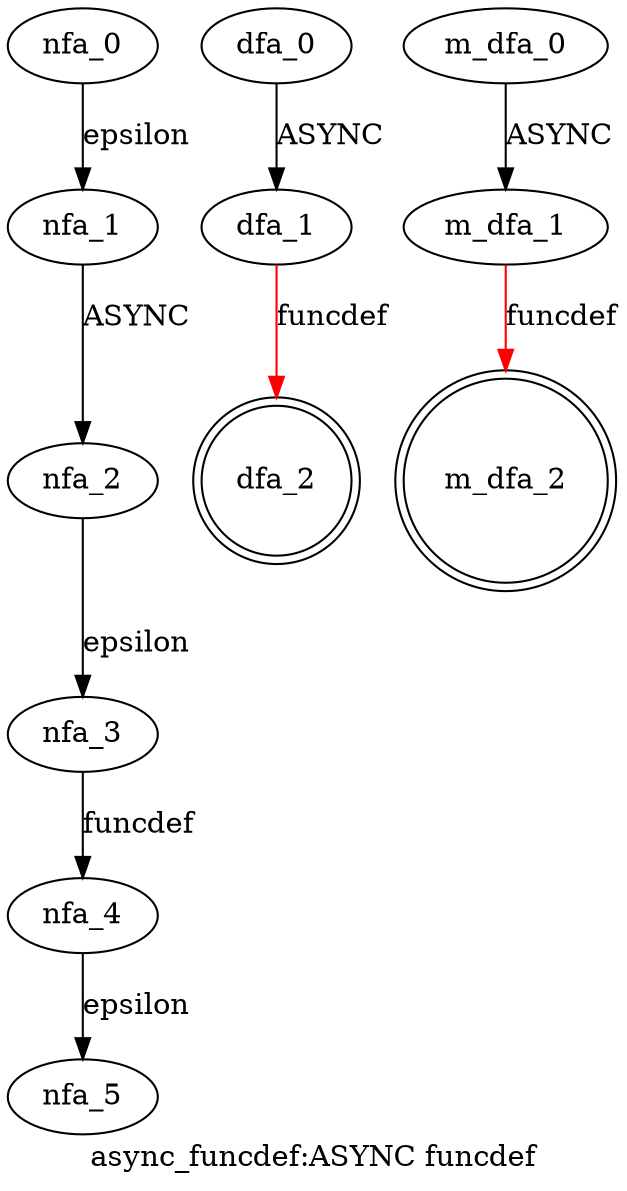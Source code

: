 digraph async_funcdef {
 graph[label="async_funcdef:ASYNC funcdef"]
 subgraph async_funcdef_nfa {
  nfa_0->nfa_1[label="epsilon"]
  nfa_1->nfa_2[label="ASYNC"]
  nfa_2->nfa_3[label="epsilon"]
  nfa_3->nfa_4[label="funcdef"]
  nfa_4->nfa_5[label="epsilon"]
  }
 subgraph async_funcdef_dfa {
  dfa_0->dfa_1[label="ASYNC"]
  dfa_1->dfa_2[label="funcdef",color=red]
  dfa_2[shape=doublecircle]
  }
 subgraph async_funcdef_m_dfa {
  m_dfa_0->m_dfa_1[label="ASYNC"]
  m_dfa_1->m_dfa_2[label="funcdef",color=red]
  m_dfa_2[shape=doublecircle]
  }
}
